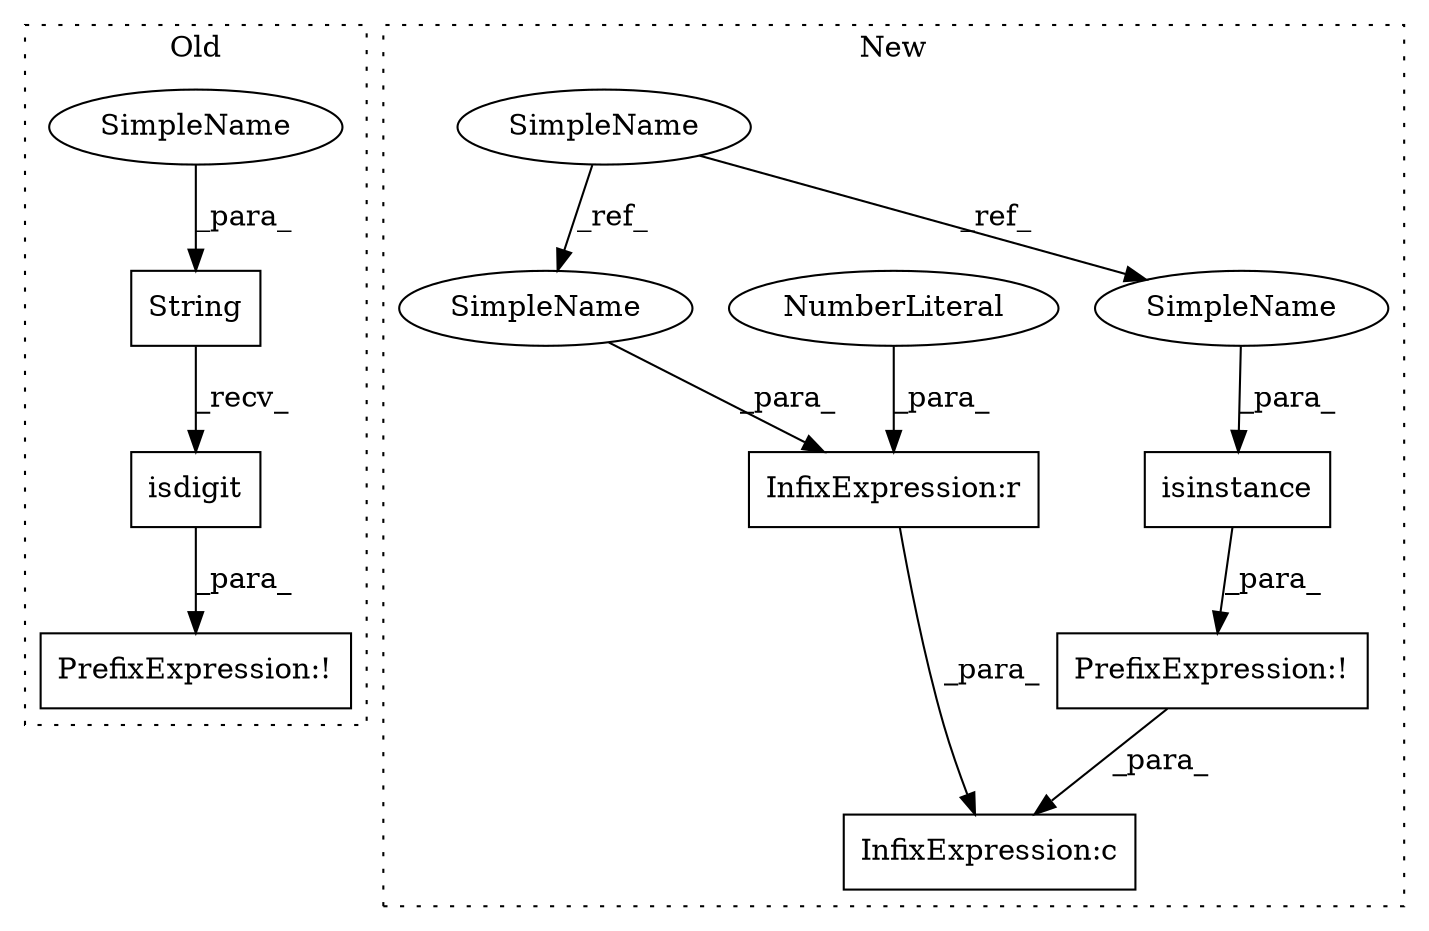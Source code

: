 digraph G {
subgraph cluster0 {
1 [label="isdigit" a="32" s="3628" l="9" shape="box"];
4 [label="PrefixExpression:!" a="38" s="3608" l="1" shape="box"];
8 [label="String" a="32" s="3609,3626" l="7,1" shape="box"];
12 [label="SimpleName" a="42" s="3616" l="10" shape="ellipse"];
label = "Old";
style="dotted";
}
subgraph cluster1 {
2 [label="isinstance" a="32" s="3627,3652" l="11,1" shape="box"];
3 [label="PrefixExpression:!" a="38" s="3626" l="1" shape="box"];
5 [label="InfixExpression:c" a="27" s="3653" l="4" shape="box"];
6 [label="InfixExpression:r" a="27" s="3668" l="3" shape="box"];
7 [label="NumberLiteral" a="34" s="3671" l="1" shape="ellipse"];
9 [label="SimpleName" a="42" s="3605" l="10" shape="ellipse"];
10 [label="SimpleName" a="42" s="3658" l="10" shape="ellipse"];
11 [label="SimpleName" a="42" s="3638" l="10" shape="ellipse"];
label = "New";
style="dotted";
}
1 -> 4 [label="_para_"];
2 -> 3 [label="_para_"];
3 -> 5 [label="_para_"];
6 -> 5 [label="_para_"];
7 -> 6 [label="_para_"];
8 -> 1 [label="_recv_"];
9 -> 10 [label="_ref_"];
9 -> 11 [label="_ref_"];
10 -> 6 [label="_para_"];
11 -> 2 [label="_para_"];
12 -> 8 [label="_para_"];
}
